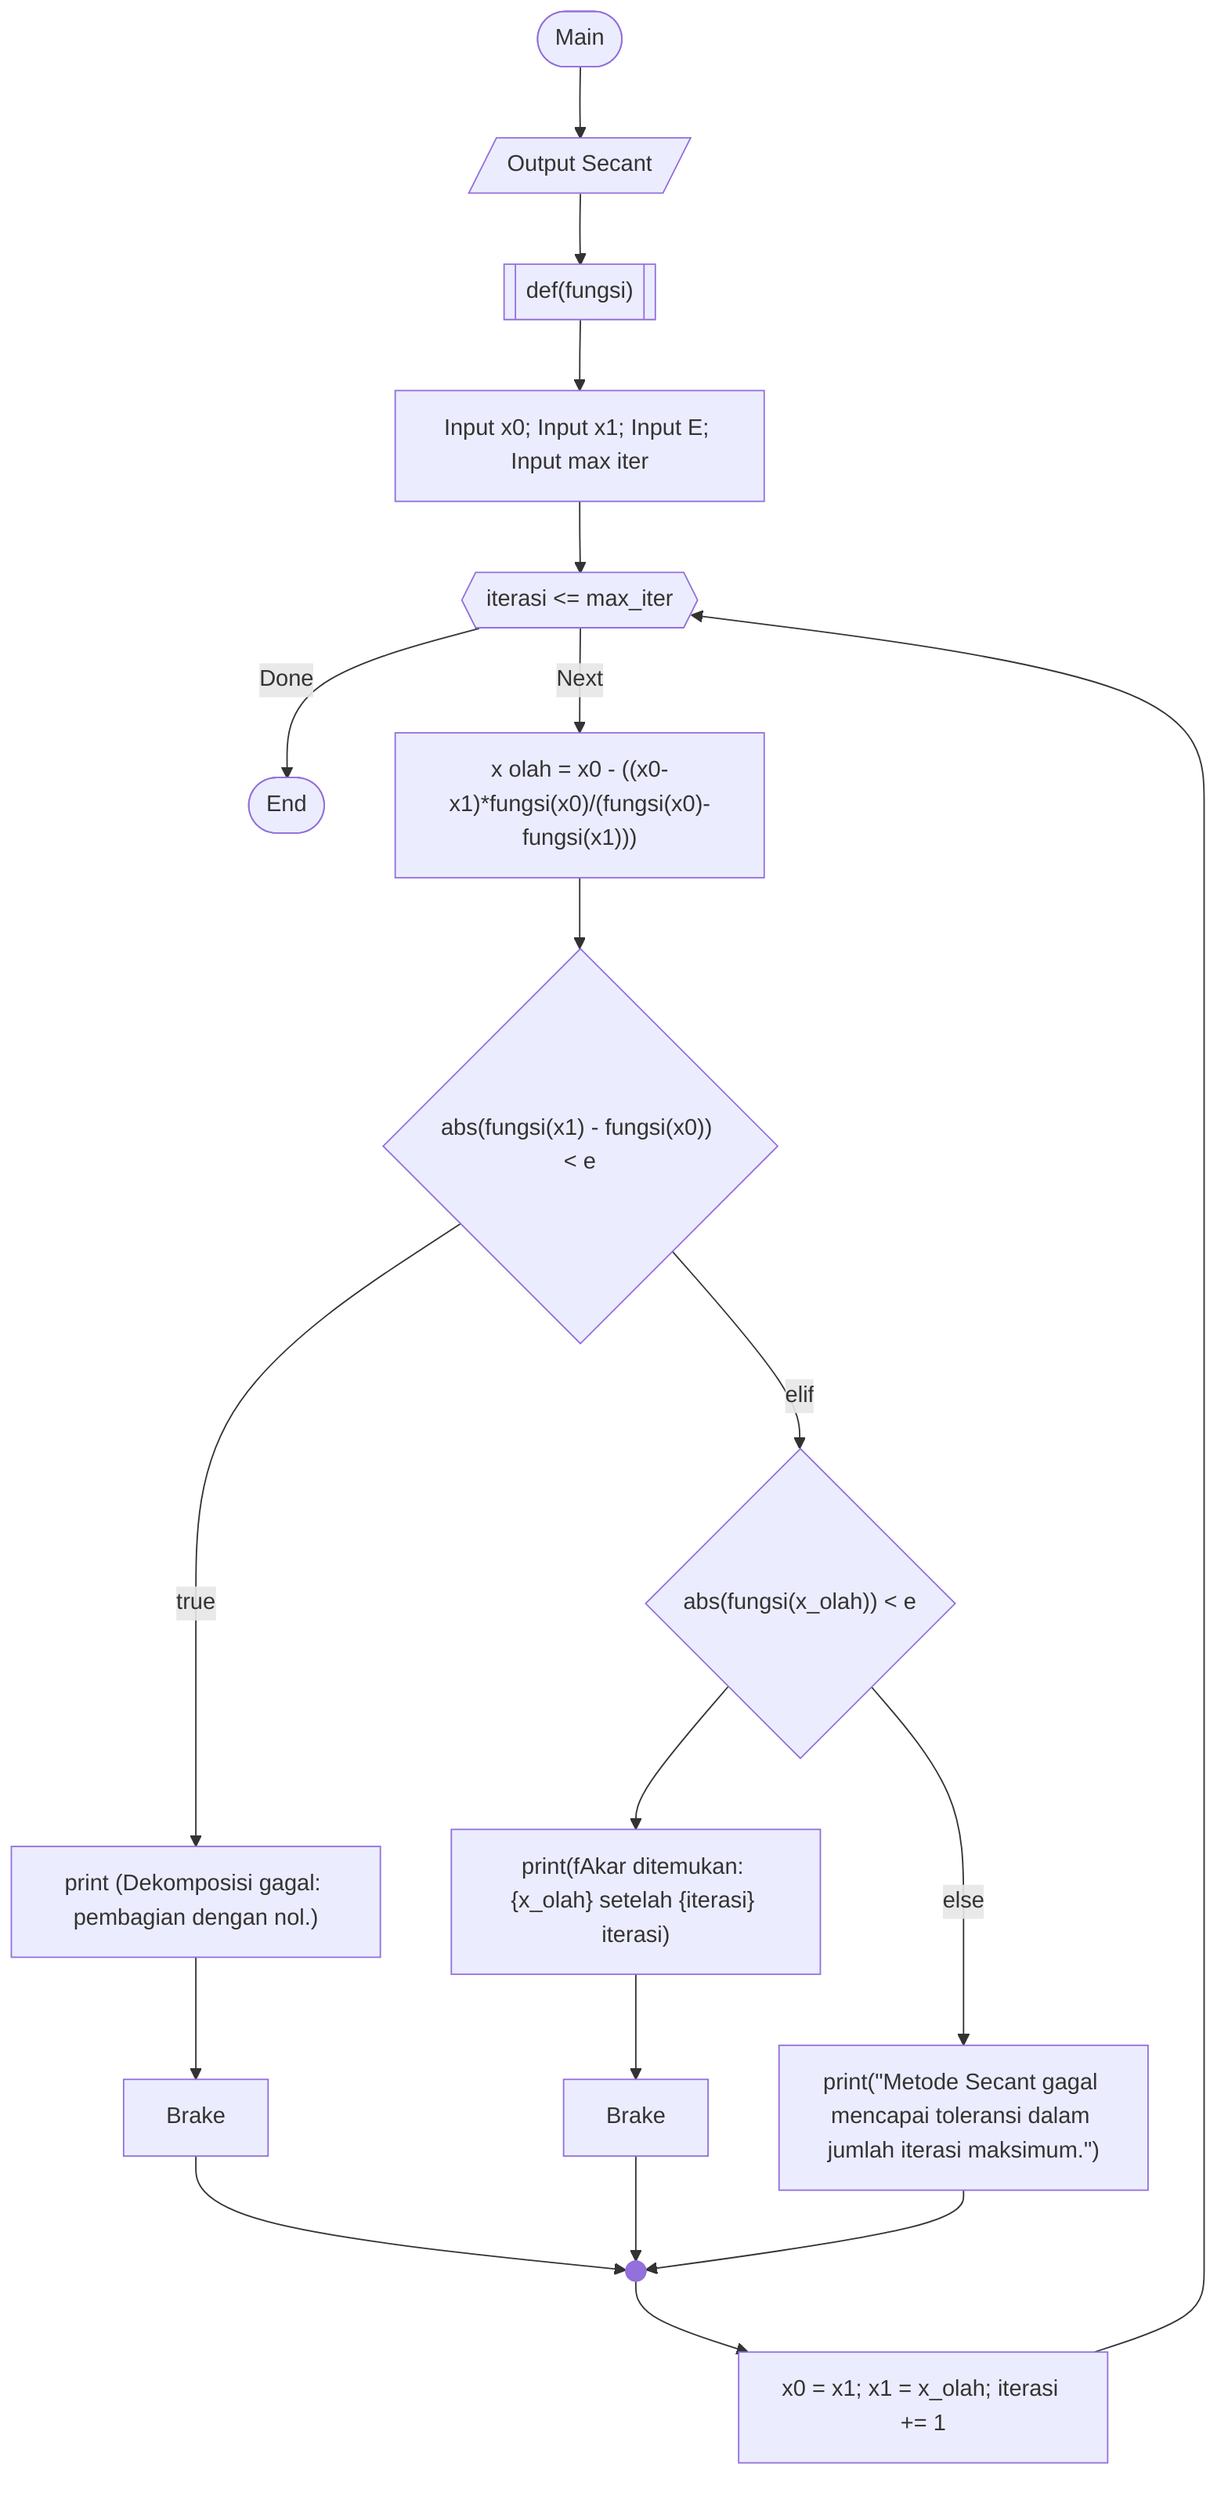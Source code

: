 flowchart TD
    A([Main])
    A --> B[/Output Secant/]
    B -->DA@{shape: subproc, label: "def(fungsi)" }
    DA -->Eid1@{shape: rect, label: Input x0; Input x1; Input E; Input max iter}
    Eid1 -->Hid2@{shape: hex, label: iterasi <= max_iter}
    Hid2 -->|Done| Z([End])
    Hid2 -->|Next| JA@{ shape: rect, label: "x olah = x0 - ((x0-x1)*fungsi(x0)/(fungsi(x0)-fungsi(x1)))" }
    JA --> KA@{ shape: diamond, label: "abs(fungsi(x1) - fungsi(x0)) < e" }
    KA -->|true| LA@{ shape: rect, label: "print (Dekomposisi gagal: pembagian dengan nol.)" }
    LA --> LL@{ shape: rect, label: "Brake" }
    KA -->|elif| LB@{ shape: diamond, label: "abs(fungsi(x_olah)) < e"}
    LB --> LC@{shape: rect, label: "print(fAkar ditemukan: {x_olah} setelah {iterasi} iterasi)"}
    LC --> LK@{ shape: rect, label: "Brake" }
    LL --> NN@{ shape: f-circ, label: "Junction" }
    LK --> NN@{ shape: f-circ, label: "Junction" }
    LB -->|else| LV@{shape: rect, label: print("Metode Secant gagal mencapai toleransi dalam jumlah iterasi maksimum.")}
    LV --> NN@{ shape: f-circ, label: "Junction" }
    NN --> JJ@{shape: rect, label: "x0 = x1; x1 = x_olah; iterasi += 1"}
    JJ --> Hid2
